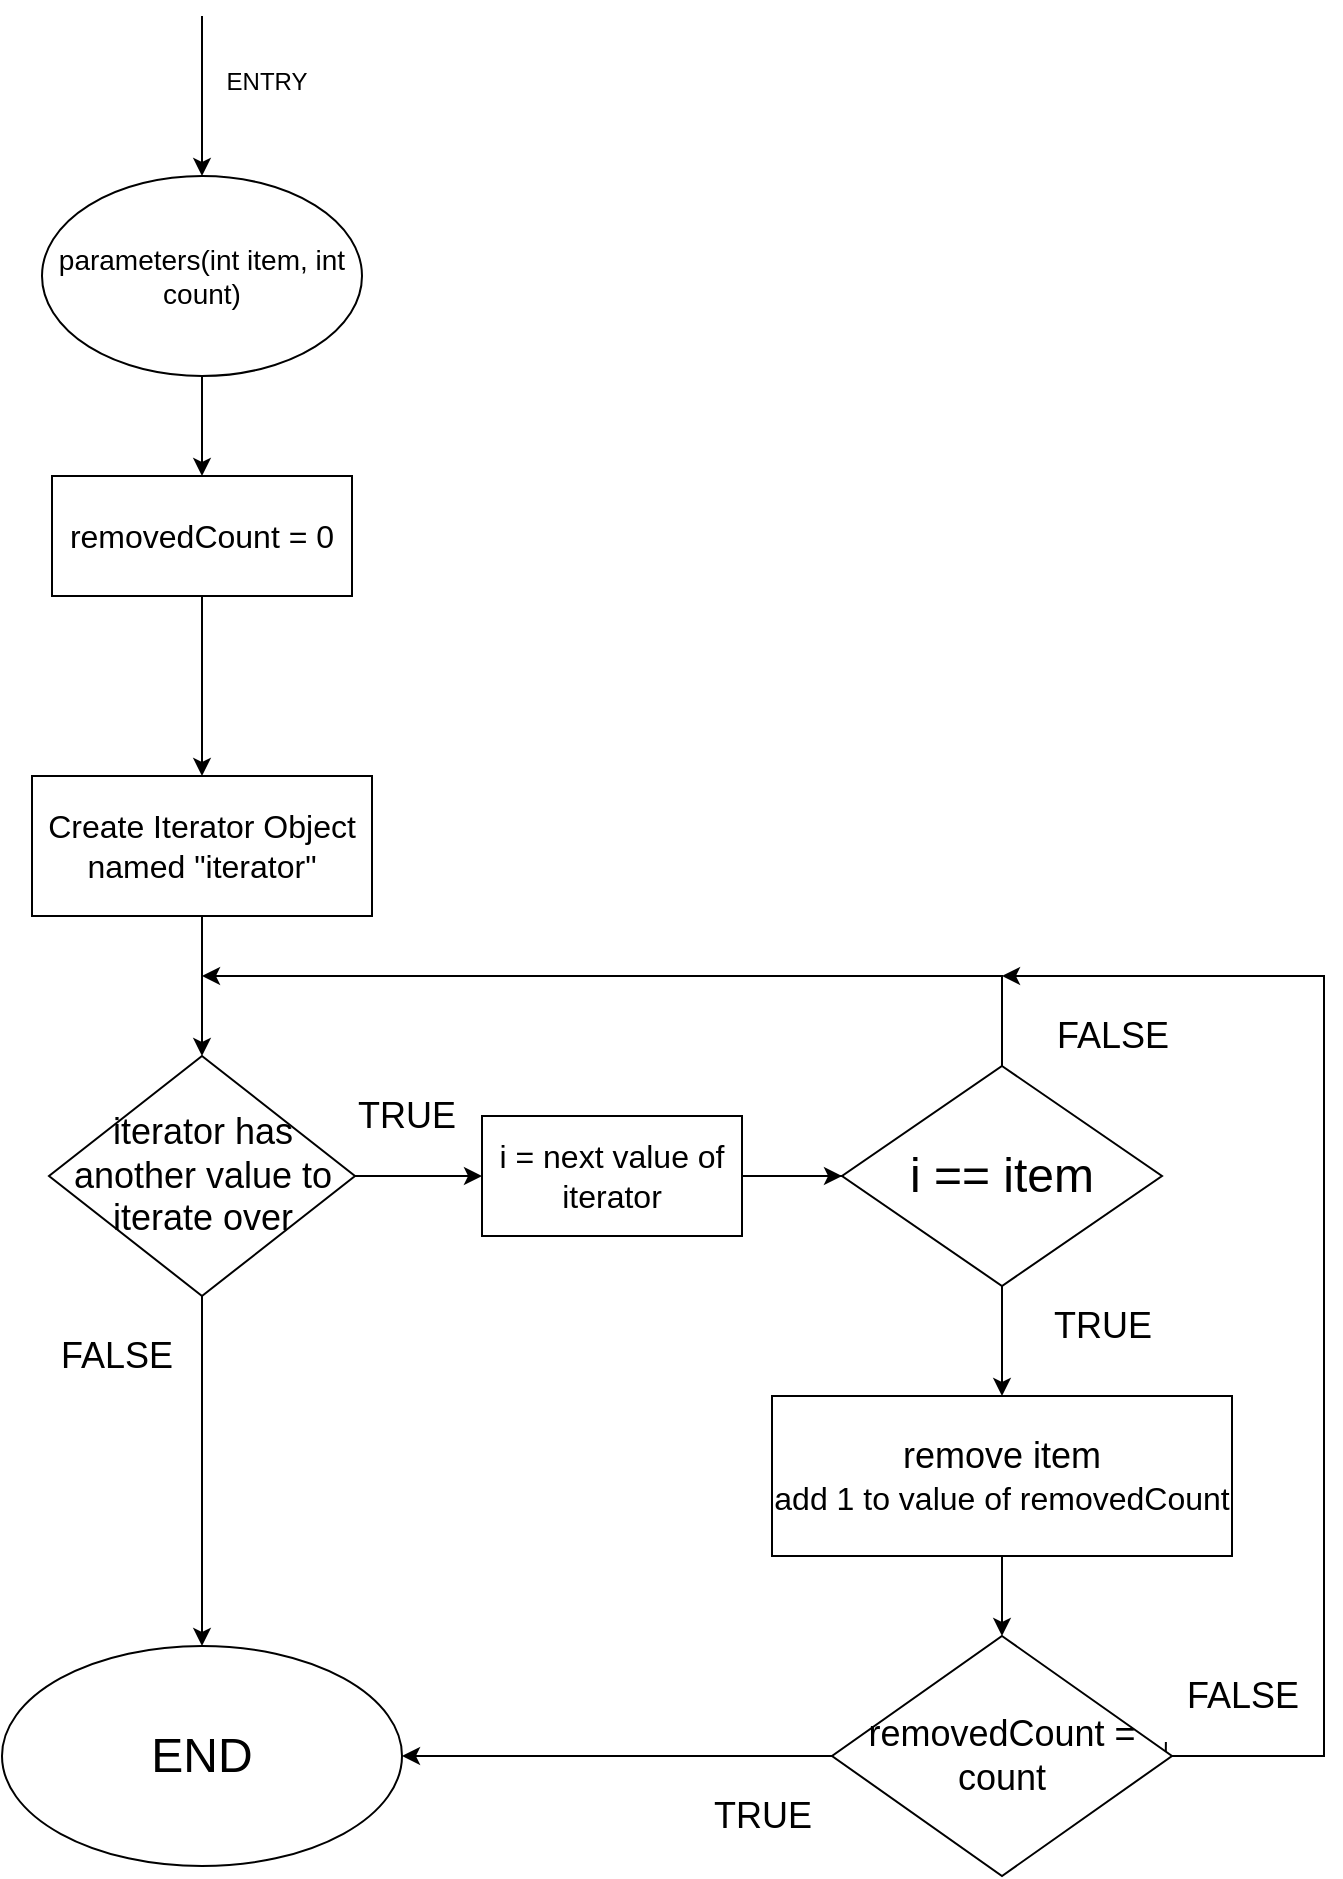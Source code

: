 <mxfile version="21.8.2" type="device">
  <diagram id="C5RBs43oDa-KdzZeNtuy" name="Page-1">
    <mxGraphModel dx="1898" dy="862" grid="1" gridSize="10" guides="1" tooltips="1" connect="1" arrows="1" fold="1" page="1" pageScale="1" pageWidth="827" pageHeight="1169" math="0" shadow="0">
      <root>
        <mxCell id="WIyWlLk6GJQsqaUBKTNV-0" />
        <mxCell id="WIyWlLk6GJQsqaUBKTNV-1" parent="WIyWlLk6GJQsqaUBKTNV-0" />
        <mxCell id="GRbMy3bL4gG7srACkzMk-0" value="ENTRY" style="text;html=1;align=center;verticalAlign=middle;resizable=0;points=[];autosize=1;strokeColor=none;fillColor=none;" vertex="1" parent="WIyWlLk6GJQsqaUBKTNV-1">
          <mxGeometry x="177" y="108" width="70" height="30" as="geometry" />
        </mxCell>
        <mxCell id="GRbMy3bL4gG7srACkzMk-57" value="" style="edgeStyle=orthogonalEdgeStyle;rounded=0;orthogonalLoop=1;jettySize=auto;html=1;" edge="1" parent="WIyWlLk6GJQsqaUBKTNV-1" source="GRbMy3bL4gG7srACkzMk-1" target="GRbMy3bL4gG7srACkzMk-56">
          <mxGeometry relative="1" as="geometry" />
        </mxCell>
        <mxCell id="GRbMy3bL4gG7srACkzMk-1" value="&lt;font style=&quot;font-size: 14px;&quot;&gt;parameters(int item, int count)&lt;/font&gt;" style="ellipse;whiteSpace=wrap;html=1;" vertex="1" parent="WIyWlLk6GJQsqaUBKTNV-1">
          <mxGeometry x="100" y="170" width="160" height="100" as="geometry" />
        </mxCell>
        <mxCell id="GRbMy3bL4gG7srACkzMk-2" value="" style="endArrow=classic;html=1;rounded=0;entryX=0.5;entryY=0;entryDx=0;entryDy=0;" edge="1" parent="WIyWlLk6GJQsqaUBKTNV-1" target="GRbMy3bL4gG7srACkzMk-1">
          <mxGeometry width="50" height="50" relative="1" as="geometry">
            <mxPoint x="180" y="90" as="sourcePoint" />
            <mxPoint x="440" y="420" as="targetPoint" />
          </mxGeometry>
        </mxCell>
        <mxCell id="GRbMy3bL4gG7srACkzMk-50" value="&lt;font style=&quot;font-size: 18px;&quot;&gt;TRUE&lt;/font&gt;" style="text;html=1;align=center;verticalAlign=middle;resizable=0;points=[];autosize=1;strokeColor=none;fillColor=none;" vertex="1" parent="WIyWlLk6GJQsqaUBKTNV-1">
          <mxGeometry x="425" y="970" width="70" height="40" as="geometry" />
        </mxCell>
        <mxCell id="GRbMy3bL4gG7srACkzMk-59" value="" style="edgeStyle=orthogonalEdgeStyle;rounded=0;orthogonalLoop=1;jettySize=auto;html=1;" edge="1" parent="WIyWlLk6GJQsqaUBKTNV-1" source="GRbMy3bL4gG7srACkzMk-56" target="GRbMy3bL4gG7srACkzMk-58">
          <mxGeometry relative="1" as="geometry" />
        </mxCell>
        <mxCell id="GRbMy3bL4gG7srACkzMk-56" value="&lt;font style=&quot;font-size: 16px;&quot;&gt;removedCount = 0&lt;/font&gt;" style="whiteSpace=wrap;html=1;" vertex="1" parent="WIyWlLk6GJQsqaUBKTNV-1">
          <mxGeometry x="105" y="320" width="150" height="60" as="geometry" />
        </mxCell>
        <mxCell id="GRbMy3bL4gG7srACkzMk-61" value="" style="edgeStyle=orthogonalEdgeStyle;rounded=0;orthogonalLoop=1;jettySize=auto;html=1;" edge="1" parent="WIyWlLk6GJQsqaUBKTNV-1" source="GRbMy3bL4gG7srACkzMk-58" target="GRbMy3bL4gG7srACkzMk-60">
          <mxGeometry relative="1" as="geometry" />
        </mxCell>
        <mxCell id="GRbMy3bL4gG7srACkzMk-58" value="&lt;font size=&quot;3&quot;&gt;Create Iterator Object named &quot;iterator&quot;&lt;br&gt;&lt;/font&gt;" style="rounded=0;whiteSpace=wrap;html=1;" vertex="1" parent="WIyWlLk6GJQsqaUBKTNV-1">
          <mxGeometry x="95" y="470" width="170" height="70" as="geometry" />
        </mxCell>
        <mxCell id="GRbMy3bL4gG7srACkzMk-63" value="" style="edgeStyle=orthogonalEdgeStyle;rounded=0;orthogonalLoop=1;jettySize=auto;html=1;" edge="1" parent="WIyWlLk6GJQsqaUBKTNV-1" source="GRbMy3bL4gG7srACkzMk-60" target="GRbMy3bL4gG7srACkzMk-62">
          <mxGeometry relative="1" as="geometry" />
        </mxCell>
        <mxCell id="GRbMy3bL4gG7srACkzMk-74" style="edgeStyle=orthogonalEdgeStyle;rounded=0;orthogonalLoop=1;jettySize=auto;html=1;entryX=0.5;entryY=0;entryDx=0;entryDy=0;" edge="1" parent="WIyWlLk6GJQsqaUBKTNV-1" source="GRbMy3bL4gG7srACkzMk-60" target="GRbMy3bL4gG7srACkzMk-73">
          <mxGeometry relative="1" as="geometry" />
        </mxCell>
        <mxCell id="GRbMy3bL4gG7srACkzMk-60" value="&lt;font style=&quot;font-size: 18px;&quot;&gt;iterator has another value to iterate over&lt;/font&gt;" style="rhombus;whiteSpace=wrap;html=1;" vertex="1" parent="WIyWlLk6GJQsqaUBKTNV-1">
          <mxGeometry x="103.5" y="610" width="153" height="120" as="geometry" />
        </mxCell>
        <mxCell id="GRbMy3bL4gG7srACkzMk-65" value="" style="edgeStyle=orthogonalEdgeStyle;rounded=0;orthogonalLoop=1;jettySize=auto;html=1;" edge="1" parent="WIyWlLk6GJQsqaUBKTNV-1" source="GRbMy3bL4gG7srACkzMk-62" target="GRbMy3bL4gG7srACkzMk-64">
          <mxGeometry relative="1" as="geometry" />
        </mxCell>
        <mxCell id="GRbMy3bL4gG7srACkzMk-70" style="edgeStyle=orthogonalEdgeStyle;rounded=0;orthogonalLoop=1;jettySize=auto;html=1;" edge="1" parent="WIyWlLk6GJQsqaUBKTNV-1" source="GRbMy3bL4gG7srACkzMk-62">
          <mxGeometry relative="1" as="geometry">
            <mxPoint x="180" y="570" as="targetPoint" />
            <Array as="points">
              <mxPoint x="580" y="670" />
              <mxPoint x="580" y="570" />
            </Array>
          </mxGeometry>
        </mxCell>
        <mxCell id="GRbMy3bL4gG7srACkzMk-62" value="&lt;font size=&quot;3&quot;&gt;i = next value of iterator &lt;br&gt;&lt;/font&gt;" style="rounded=0;whiteSpace=wrap;html=1;" vertex="1" parent="WIyWlLk6GJQsqaUBKTNV-1">
          <mxGeometry x="320" y="640" width="130" height="60" as="geometry" />
        </mxCell>
        <mxCell id="GRbMy3bL4gG7srACkzMk-67" value="" style="edgeStyle=orthogonalEdgeStyle;rounded=0;orthogonalLoop=1;jettySize=auto;html=1;" edge="1" parent="WIyWlLk6GJQsqaUBKTNV-1" source="GRbMy3bL4gG7srACkzMk-64" target="GRbMy3bL4gG7srACkzMk-66">
          <mxGeometry relative="1" as="geometry" />
        </mxCell>
        <mxCell id="GRbMy3bL4gG7srACkzMk-64" value="&lt;font style=&quot;font-size: 24px;&quot;&gt;i == item&lt;/font&gt;" style="rhombus;whiteSpace=wrap;html=1;" vertex="1" parent="WIyWlLk6GJQsqaUBKTNV-1">
          <mxGeometry x="500" y="615" width="160" height="110" as="geometry" />
        </mxCell>
        <mxCell id="GRbMy3bL4gG7srACkzMk-69" value="" style="edgeStyle=orthogonalEdgeStyle;rounded=0;orthogonalLoop=1;jettySize=auto;html=1;" edge="1" parent="WIyWlLk6GJQsqaUBKTNV-1" source="GRbMy3bL4gG7srACkzMk-66" target="GRbMy3bL4gG7srACkzMk-68">
          <mxGeometry relative="1" as="geometry" />
        </mxCell>
        <mxCell id="GRbMy3bL4gG7srACkzMk-66" value="&lt;div&gt;&lt;font style=&quot;font-size: 18px;&quot;&gt;remove item&lt;/font&gt;&lt;/div&gt;&lt;div&gt;&lt;font size=&quot;3&quot;&gt;add 1 to value of removedCount&lt;font&gt;&lt;br&gt;&lt;/font&gt;&lt;/font&gt;&lt;/div&gt;" style="rounded=0;whiteSpace=wrap;html=1;" vertex="1" parent="WIyWlLk6GJQsqaUBKTNV-1">
          <mxGeometry x="465" y="780" width="230" height="80" as="geometry" />
        </mxCell>
        <mxCell id="GRbMy3bL4gG7srACkzMk-72" style="edgeStyle=orthogonalEdgeStyle;rounded=0;orthogonalLoop=1;jettySize=auto;html=1;exitX=0.982;exitY=0.442;exitDx=0;exitDy=0;exitPerimeter=0;" edge="1" parent="WIyWlLk6GJQsqaUBKTNV-1" source="GRbMy3bL4gG7srACkzMk-68">
          <mxGeometry relative="1" as="geometry">
            <mxPoint x="580" y="570" as="targetPoint" />
            <mxPoint x="1055" y="910" as="sourcePoint" />
            <Array as="points">
              <mxPoint x="662" y="960" />
              <mxPoint x="741" y="960" />
            </Array>
          </mxGeometry>
        </mxCell>
        <mxCell id="GRbMy3bL4gG7srACkzMk-75" style="edgeStyle=orthogonalEdgeStyle;rounded=0;orthogonalLoop=1;jettySize=auto;html=1;entryX=1;entryY=0.5;entryDx=0;entryDy=0;" edge="1" parent="WIyWlLk6GJQsqaUBKTNV-1" source="GRbMy3bL4gG7srACkzMk-68" target="GRbMy3bL4gG7srACkzMk-73">
          <mxGeometry relative="1" as="geometry" />
        </mxCell>
        <mxCell id="GRbMy3bL4gG7srACkzMk-68" value="&lt;font style=&quot;font-size: 18px;&quot;&gt;removedCount = count &lt;/font&gt;" style="rhombus;whiteSpace=wrap;html=1;" vertex="1" parent="WIyWlLk6GJQsqaUBKTNV-1">
          <mxGeometry x="495" y="900" width="170" height="120" as="geometry" />
        </mxCell>
        <mxCell id="GRbMy3bL4gG7srACkzMk-73" value="&lt;font style=&quot;font-size: 24px;&quot;&gt;END&lt;/font&gt;" style="ellipse;whiteSpace=wrap;html=1;" vertex="1" parent="WIyWlLk6GJQsqaUBKTNV-1">
          <mxGeometry x="80" y="905" width="200" height="110" as="geometry" />
        </mxCell>
        <mxCell id="GRbMy3bL4gG7srACkzMk-76" value="&lt;font style=&quot;font-size: 18px;&quot;&gt;FALSE&lt;/font&gt;" style="text;html=1;align=center;verticalAlign=middle;resizable=0;points=[];autosize=1;strokeColor=none;fillColor=none;" vertex="1" parent="WIyWlLk6GJQsqaUBKTNV-1">
          <mxGeometry x="97" y="740" width="80" height="40" as="geometry" />
        </mxCell>
        <mxCell id="GRbMy3bL4gG7srACkzMk-77" value="&lt;font style=&quot;font-size: 18px;&quot;&gt;FALSE&lt;/font&gt;" style="text;html=1;align=center;verticalAlign=middle;resizable=0;points=[];autosize=1;strokeColor=none;fillColor=none;" vertex="1" parent="WIyWlLk6GJQsqaUBKTNV-1">
          <mxGeometry x="660" y="910" width="80" height="40" as="geometry" />
        </mxCell>
        <mxCell id="GRbMy3bL4gG7srACkzMk-79" value="&lt;font style=&quot;font-size: 18px;&quot;&gt;TRUE&lt;/font&gt;" style="text;html=1;align=center;verticalAlign=middle;resizable=0;points=[];autosize=1;strokeColor=none;fillColor=none;" vertex="1" parent="WIyWlLk6GJQsqaUBKTNV-1">
          <mxGeometry x="595" y="725" width="70" height="40" as="geometry" />
        </mxCell>
        <mxCell id="GRbMy3bL4gG7srACkzMk-80" value="&lt;font style=&quot;font-size: 18px;&quot;&gt;TRUE&lt;/font&gt;" style="text;html=1;align=center;verticalAlign=middle;resizable=0;points=[];autosize=1;strokeColor=none;fillColor=none;" vertex="1" parent="WIyWlLk6GJQsqaUBKTNV-1">
          <mxGeometry x="247" y="620" width="70" height="40" as="geometry" />
        </mxCell>
        <mxCell id="GRbMy3bL4gG7srACkzMk-81" value="&lt;font style=&quot;font-size: 18px;&quot;&gt;FALSE&lt;/font&gt;" style="text;html=1;align=center;verticalAlign=middle;resizable=0;points=[];autosize=1;strokeColor=none;fillColor=none;" vertex="1" parent="WIyWlLk6GJQsqaUBKTNV-1">
          <mxGeometry x="595" y="580" width="80" height="40" as="geometry" />
        </mxCell>
      </root>
    </mxGraphModel>
  </diagram>
</mxfile>
